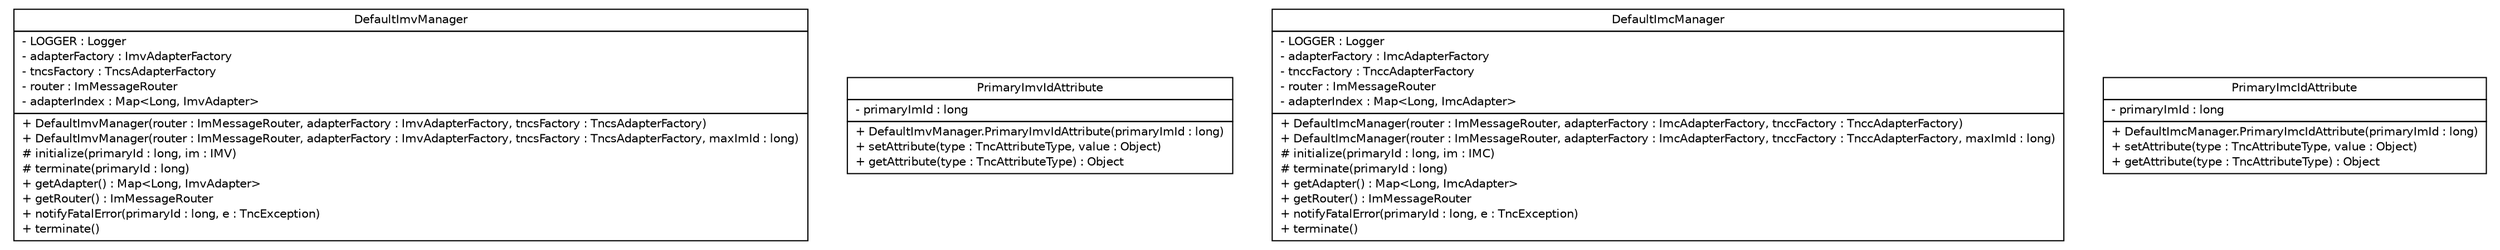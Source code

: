 #!/usr/local/bin/dot
#
# Class diagram 
# Generated by UMLGraph version R5_6 (http://www.umlgraph.org/)
#

digraph G {
	edge [fontname="Helvetica",fontsize=10,labelfontname="Helvetica",labelfontsize=10];
	node [fontname="Helvetica",fontsize=10,shape=plaintext];
	nodesep=0.25;
	ranksep=0.5;
	// de.hsbremen.tc.tnc.tnccs.im.manager.simple.DefaultImvManager
	c170 [label=<<table title="de.hsbremen.tc.tnc.tnccs.im.manager.simple.DefaultImvManager" border="0" cellborder="1" cellspacing="0" cellpadding="2" port="p" href="./DefaultImvManager.html">
		<tr><td><table border="0" cellspacing="0" cellpadding="1">
<tr><td align="center" balign="center"> DefaultImvManager </td></tr>
		</table></td></tr>
		<tr><td><table border="0" cellspacing="0" cellpadding="1">
<tr><td align="left" balign="left"> - LOGGER : Logger </td></tr>
<tr><td align="left" balign="left"> - adapterFactory : ImvAdapterFactory </td></tr>
<tr><td align="left" balign="left"> - tncsFactory : TncsAdapterFactory </td></tr>
<tr><td align="left" balign="left"> - router : ImMessageRouter </td></tr>
<tr><td align="left" balign="left"> - adapterIndex : Map&lt;Long, ImvAdapter&gt; </td></tr>
		</table></td></tr>
		<tr><td><table border="0" cellspacing="0" cellpadding="1">
<tr><td align="left" balign="left"> + DefaultImvManager(router : ImMessageRouter, adapterFactory : ImvAdapterFactory, tncsFactory : TncsAdapterFactory) </td></tr>
<tr><td align="left" balign="left"> + DefaultImvManager(router : ImMessageRouter, adapterFactory : ImvAdapterFactory, tncsFactory : TncsAdapterFactory, maxImId : long) </td></tr>
<tr><td align="left" balign="left"> # initialize(primaryId : long, im : IMV) </td></tr>
<tr><td align="left" balign="left"> # terminate(primaryId : long) </td></tr>
<tr><td align="left" balign="left"> + getAdapter() : Map&lt;Long, ImvAdapter&gt; </td></tr>
<tr><td align="left" balign="left"> + getRouter() : ImMessageRouter </td></tr>
<tr><td align="left" balign="left"> + notifyFatalError(primaryId : long, e : TncException) </td></tr>
<tr><td align="left" balign="left"> + terminate() </td></tr>
		</table></td></tr>
		</table>>, URL="./DefaultImvManager.html", fontname="Helvetica", fontcolor="black", fontsize=10.0];
	// de.hsbremen.tc.tnc.tnccs.im.manager.simple.DefaultImvManager.PrimaryImvIdAttribute
	c171 [label=<<table title="de.hsbremen.tc.tnc.tnccs.im.manager.simple.DefaultImvManager.PrimaryImvIdAttribute" border="0" cellborder="1" cellspacing="0" cellpadding="2" port="p" href="./DefaultImvManager.PrimaryImvIdAttribute.html">
		<tr><td><table border="0" cellspacing="0" cellpadding="1">
<tr><td align="center" balign="center"> PrimaryImvIdAttribute </td></tr>
		</table></td></tr>
		<tr><td><table border="0" cellspacing="0" cellpadding="1">
<tr><td align="left" balign="left"> - primaryImId : long </td></tr>
		</table></td></tr>
		<tr><td><table border="0" cellspacing="0" cellpadding="1">
<tr><td align="left" balign="left"> + DefaultImvManager.PrimaryImvIdAttribute(primaryImId : long) </td></tr>
<tr><td align="left" balign="left"> + setAttribute(type : TncAttributeType, value : Object) </td></tr>
<tr><td align="left" balign="left"> + getAttribute(type : TncAttributeType) : Object </td></tr>
		</table></td></tr>
		</table>>, URL="./DefaultImvManager.PrimaryImvIdAttribute.html", fontname="Helvetica", fontcolor="black", fontsize=10.0];
	// de.hsbremen.tc.tnc.tnccs.im.manager.simple.DefaultImcManager
	c172 [label=<<table title="de.hsbremen.tc.tnc.tnccs.im.manager.simple.DefaultImcManager" border="0" cellborder="1" cellspacing="0" cellpadding="2" port="p" href="./DefaultImcManager.html">
		<tr><td><table border="0" cellspacing="0" cellpadding="1">
<tr><td align="center" balign="center"> DefaultImcManager </td></tr>
		</table></td></tr>
		<tr><td><table border="0" cellspacing="0" cellpadding="1">
<tr><td align="left" balign="left"> - LOGGER : Logger </td></tr>
<tr><td align="left" balign="left"> - adapterFactory : ImcAdapterFactory </td></tr>
<tr><td align="left" balign="left"> - tnccFactory : TnccAdapterFactory </td></tr>
<tr><td align="left" balign="left"> - router : ImMessageRouter </td></tr>
<tr><td align="left" balign="left"> - adapterIndex : Map&lt;Long, ImcAdapter&gt; </td></tr>
		</table></td></tr>
		<tr><td><table border="0" cellspacing="0" cellpadding="1">
<tr><td align="left" balign="left"> + DefaultImcManager(router : ImMessageRouter, adapterFactory : ImcAdapterFactory, tnccFactory : TnccAdapterFactory) </td></tr>
<tr><td align="left" balign="left"> + DefaultImcManager(router : ImMessageRouter, adapterFactory : ImcAdapterFactory, tnccFactory : TnccAdapterFactory, maxImId : long) </td></tr>
<tr><td align="left" balign="left"> # initialize(primaryId : long, im : IMC) </td></tr>
<tr><td align="left" balign="left"> # terminate(primaryId : long) </td></tr>
<tr><td align="left" balign="left"> + getAdapter() : Map&lt;Long, ImcAdapter&gt; </td></tr>
<tr><td align="left" balign="left"> + getRouter() : ImMessageRouter </td></tr>
<tr><td align="left" balign="left"> + notifyFatalError(primaryId : long, e : TncException) </td></tr>
<tr><td align="left" balign="left"> + terminate() </td></tr>
		</table></td></tr>
		</table>>, URL="./DefaultImcManager.html", fontname="Helvetica", fontcolor="black", fontsize=10.0];
	// de.hsbremen.tc.tnc.tnccs.im.manager.simple.DefaultImcManager.PrimaryImcIdAttribute
	c173 [label=<<table title="de.hsbremen.tc.tnc.tnccs.im.manager.simple.DefaultImcManager.PrimaryImcIdAttribute" border="0" cellborder="1" cellspacing="0" cellpadding="2" port="p" href="./DefaultImcManager.PrimaryImcIdAttribute.html">
		<tr><td><table border="0" cellspacing="0" cellpadding="1">
<tr><td align="center" balign="center"> PrimaryImcIdAttribute </td></tr>
		</table></td></tr>
		<tr><td><table border="0" cellspacing="0" cellpadding="1">
<tr><td align="left" balign="left"> - primaryImId : long </td></tr>
		</table></td></tr>
		<tr><td><table border="0" cellspacing="0" cellpadding="1">
<tr><td align="left" balign="left"> + DefaultImcManager.PrimaryImcIdAttribute(primaryImId : long) </td></tr>
<tr><td align="left" balign="left"> + setAttribute(type : TncAttributeType, value : Object) </td></tr>
<tr><td align="left" balign="left"> + getAttribute(type : TncAttributeType) : Object </td></tr>
		</table></td></tr>
		</table>>, URL="./DefaultImcManager.PrimaryImcIdAttribute.html", fontname="Helvetica", fontcolor="black", fontsize=10.0];
}

